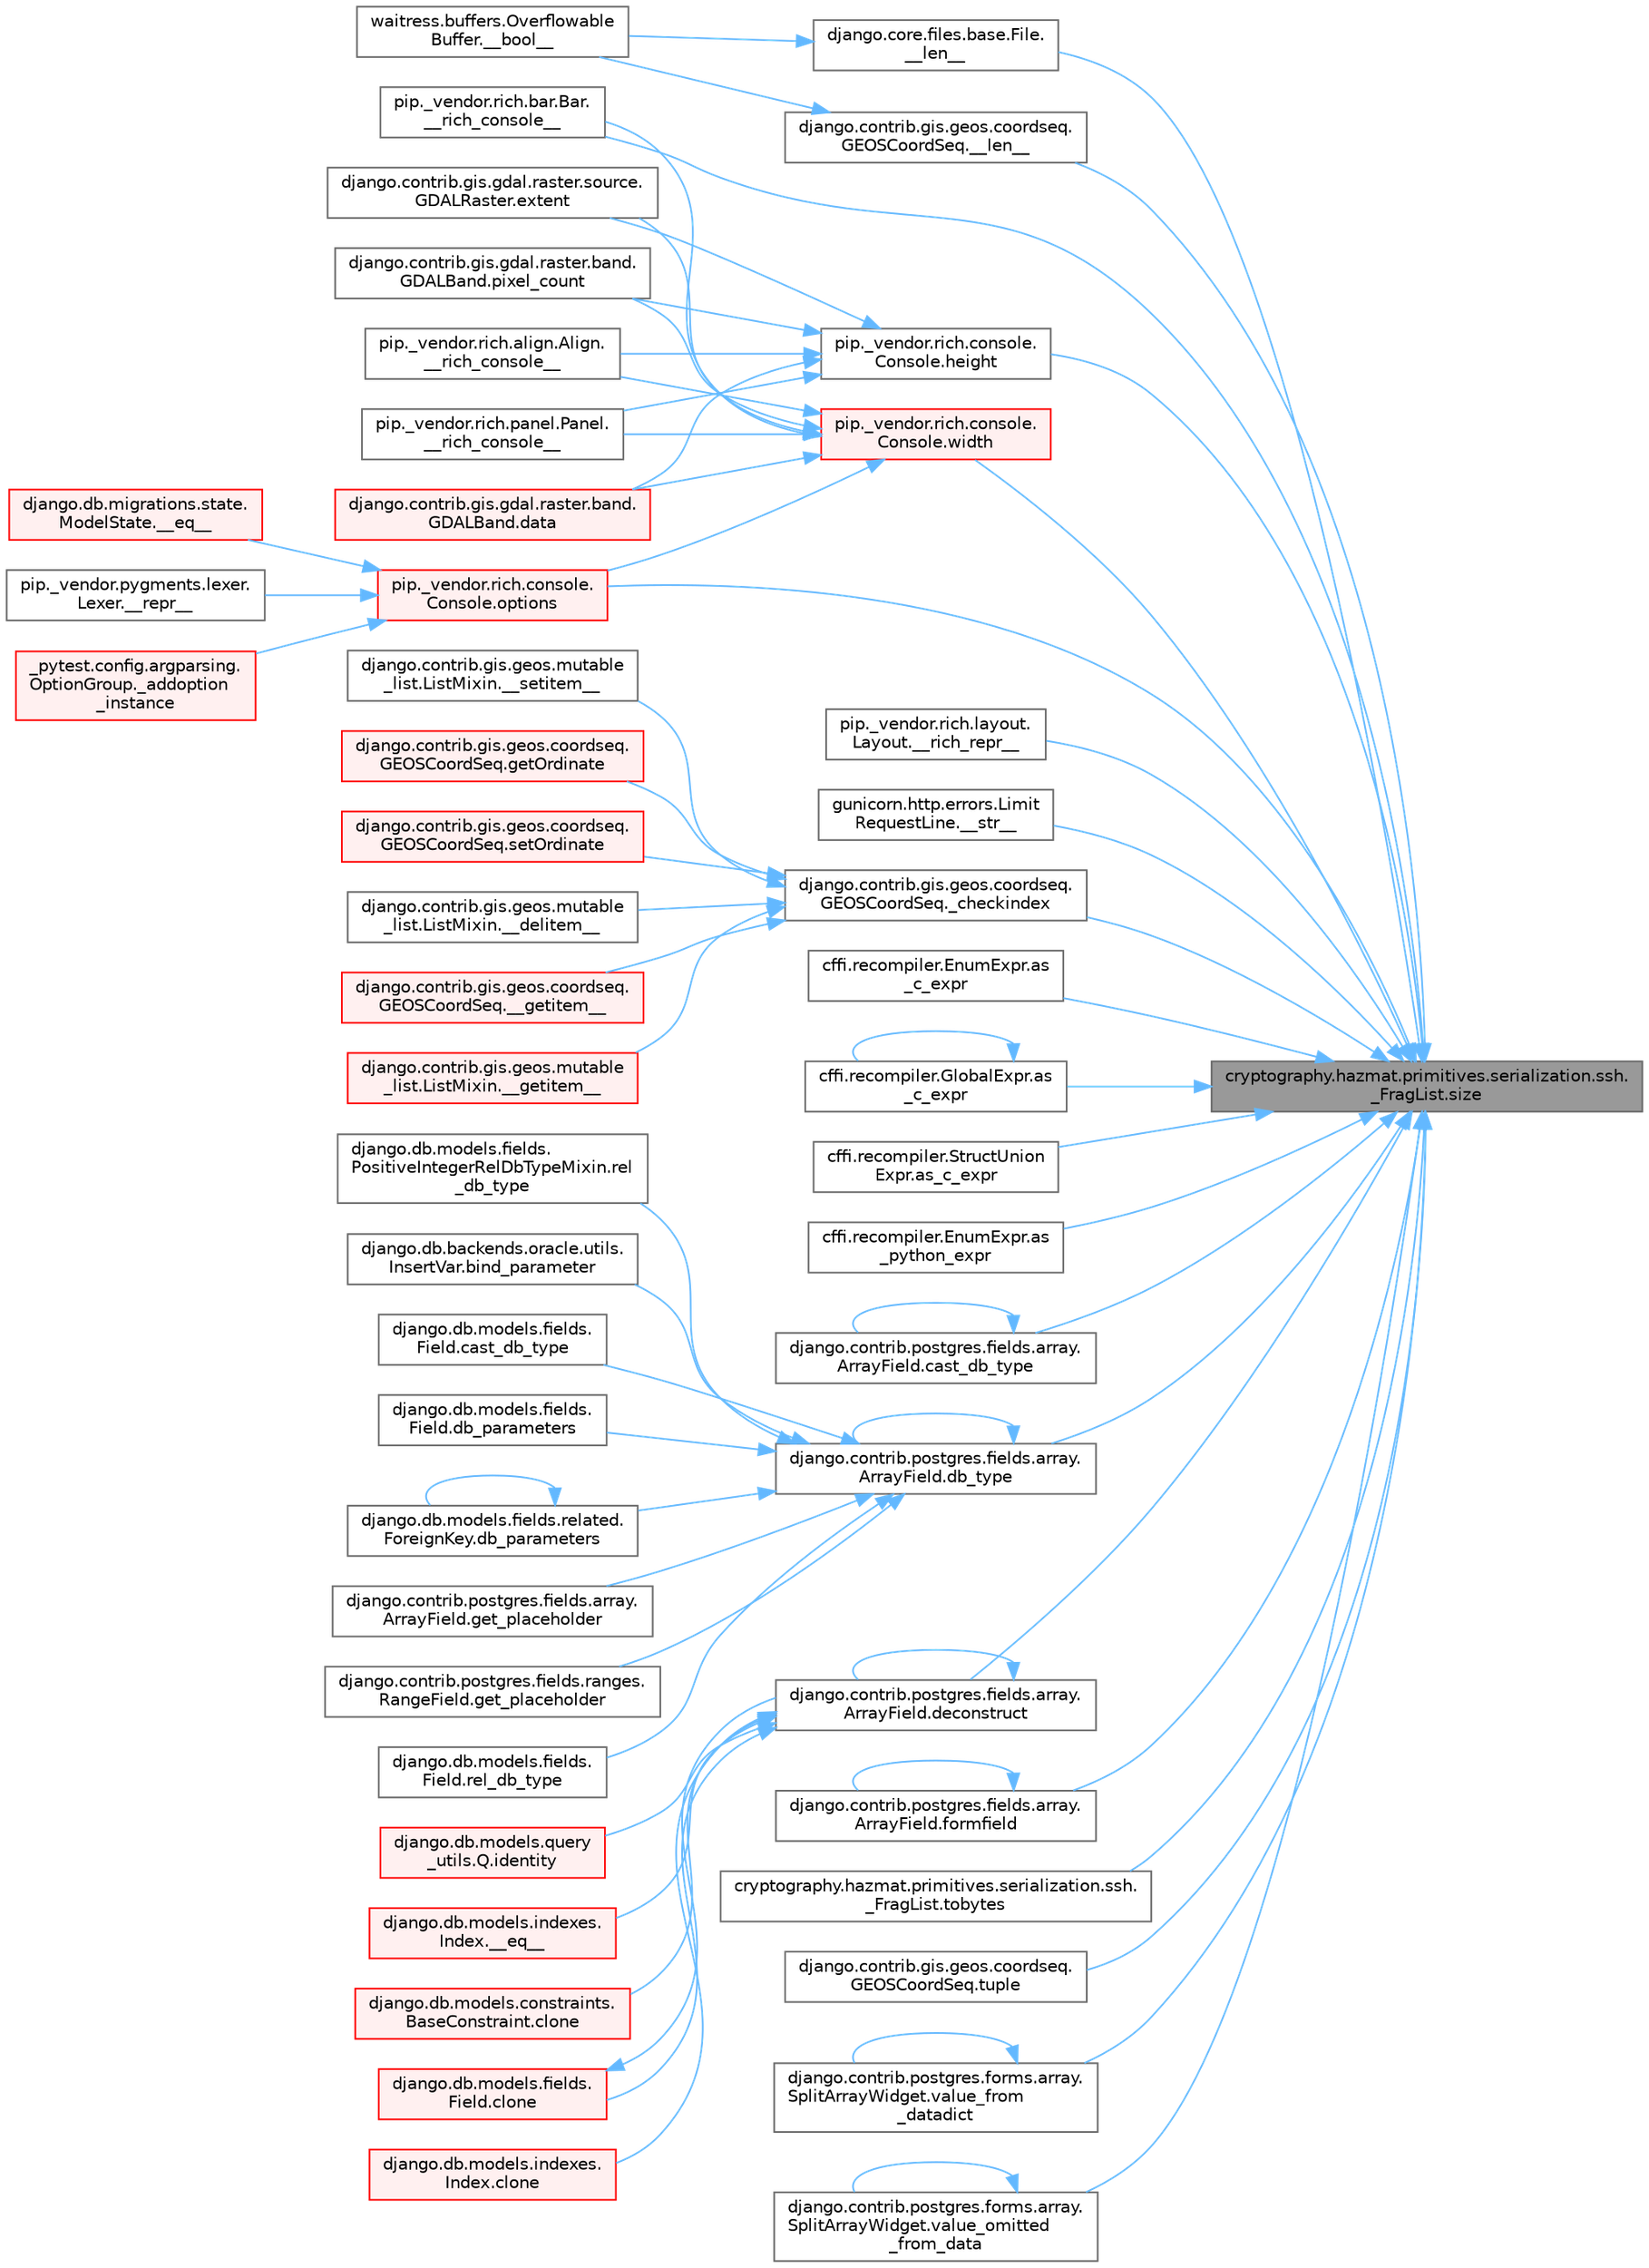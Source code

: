 digraph "cryptography.hazmat.primitives.serialization.ssh._FragList.size"
{
 // LATEX_PDF_SIZE
  bgcolor="transparent";
  edge [fontname=Helvetica,fontsize=10,labelfontname=Helvetica,labelfontsize=10];
  node [fontname=Helvetica,fontsize=10,shape=box,height=0.2,width=0.4];
  rankdir="RL";
  Node1 [id="Node000001",label="cryptography.hazmat.primitives.serialization.ssh.\l_FragList.size",height=0.2,width=0.4,color="gray40", fillcolor="grey60", style="filled", fontcolor="black",tooltip=" "];
  Node1 -> Node2 [id="edge1_Node000001_Node000002",dir="back",color="steelblue1",style="solid",tooltip=" "];
  Node2 [id="Node000002",label="django.contrib.gis.geos.coordseq.\lGEOSCoordSeq.__len__",height=0.2,width=0.4,color="grey40", fillcolor="white", style="filled",URL="$classdjango_1_1contrib_1_1gis_1_1geos_1_1coordseq_1_1_g_e_o_s_coord_seq.html#a4e932b068d423e16515ddb53204b3ead",tooltip=" "];
  Node2 -> Node3 [id="edge2_Node000002_Node000003",dir="back",color="steelblue1",style="solid",tooltip=" "];
  Node3 [id="Node000003",label="waitress.buffers.Overflowable\lBuffer.__bool__",height=0.2,width=0.4,color="grey40", fillcolor="white", style="filled",URL="$classwaitress_1_1buffers_1_1_overflowable_buffer.html#afb6d9eccdeea0e50b91f9281878e017a",tooltip=" "];
  Node1 -> Node4 [id="edge3_Node000001_Node000004",dir="back",color="steelblue1",style="solid",tooltip=" "];
  Node4 [id="Node000004",label="django.core.files.base.File.\l__len__",height=0.2,width=0.4,color="grey40", fillcolor="white", style="filled",URL="$classdjango_1_1core_1_1files_1_1base_1_1_file.html#aaa6fdae9a7805c35f636b1d64c1219b3",tooltip=" "];
  Node4 -> Node3 [id="edge4_Node000004_Node000003",dir="back",color="steelblue1",style="solid",tooltip=" "];
  Node1 -> Node5 [id="edge5_Node000001_Node000005",dir="back",color="steelblue1",style="solid",tooltip=" "];
  Node5 [id="Node000005",label="pip._vendor.rich.bar.Bar.\l__rich_console__",height=0.2,width=0.4,color="grey40", fillcolor="white", style="filled",URL="$classpip_1_1__vendor_1_1rich_1_1bar_1_1_bar.html#a359eaef2ee887a91db40d010b8524723",tooltip=" "];
  Node1 -> Node6 [id="edge6_Node000001_Node000006",dir="back",color="steelblue1",style="solid",tooltip=" "];
  Node6 [id="Node000006",label="pip._vendor.rich.layout.\lLayout.__rich_repr__",height=0.2,width=0.4,color="grey40", fillcolor="white", style="filled",URL="$classpip_1_1__vendor_1_1rich_1_1layout_1_1_layout.html#a83117141b03fbf3a6293c3c67302b084",tooltip=" "];
  Node1 -> Node7 [id="edge7_Node000001_Node000007",dir="back",color="steelblue1",style="solid",tooltip=" "];
  Node7 [id="Node000007",label="gunicorn.http.errors.Limit\lRequestLine.__str__",height=0.2,width=0.4,color="grey40", fillcolor="white", style="filled",URL="$classgunicorn_1_1http_1_1errors_1_1_limit_request_line.html#a415743c98e5cc7a4b45f090cfaf8d93a",tooltip=" "];
  Node1 -> Node8 [id="edge8_Node000001_Node000008",dir="back",color="steelblue1",style="solid",tooltip=" "];
  Node8 [id="Node000008",label="django.contrib.gis.geos.coordseq.\lGEOSCoordSeq._checkindex",height=0.2,width=0.4,color="grey40", fillcolor="white", style="filled",URL="$classdjango_1_1contrib_1_1gis_1_1geos_1_1coordseq_1_1_g_e_o_s_coord_seq.html#a76e93e44dd2aa42a576be1200e364bf4",tooltip=" "];
  Node8 -> Node9 [id="edge9_Node000008_Node000009",dir="back",color="steelblue1",style="solid",tooltip=" "];
  Node9 [id="Node000009",label="django.contrib.gis.geos.mutable\l_list.ListMixin.__delitem__",height=0.2,width=0.4,color="grey40", fillcolor="white", style="filled",URL="$classdjango_1_1contrib_1_1gis_1_1geos_1_1mutable__list_1_1_list_mixin.html#a6e2c10fa9633a2f6cc92a91513b02e0a",tooltip=" "];
  Node8 -> Node10 [id="edge10_Node000008_Node000010",dir="back",color="steelblue1",style="solid",tooltip=" "];
  Node10 [id="Node000010",label="django.contrib.gis.geos.coordseq.\lGEOSCoordSeq.__getitem__",height=0.2,width=0.4,color="red", fillcolor="#FFF0F0", style="filled",URL="$classdjango_1_1contrib_1_1gis_1_1geos_1_1coordseq_1_1_g_e_o_s_coord_seq.html#a6a55c81f7ccf302e658a43dbb8fabd3d",tooltip=" "];
  Node8 -> Node2642 [id="edge11_Node000008_Node002642",dir="back",color="steelblue1",style="solid",tooltip=" "];
  Node2642 [id="Node002642",label="django.contrib.gis.geos.mutable\l_list.ListMixin.__getitem__",height=0.2,width=0.4,color="red", fillcolor="#FFF0F0", style="filled",URL="$classdjango_1_1contrib_1_1gis_1_1geos_1_1mutable__list_1_1_list_mixin.html#aa11905c503bdc6e58d436e164ad45950",tooltip=" "];
  Node8 -> Node3170 [id="edge12_Node000008_Node003170",dir="back",color="steelblue1",style="solid",tooltip=" "];
  Node3170 [id="Node003170",label="django.contrib.gis.geos.mutable\l_list.ListMixin.__setitem__",height=0.2,width=0.4,color="grey40", fillcolor="white", style="filled",URL="$classdjango_1_1contrib_1_1gis_1_1geos_1_1mutable__list_1_1_list_mixin.html#a1293424d910a944704ec35c7a80124e3",tooltip=" "];
  Node8 -> Node3171 [id="edge13_Node000008_Node003171",dir="back",color="steelblue1",style="solid",tooltip=" "];
  Node3171 [id="Node003171",label="django.contrib.gis.geos.coordseq.\lGEOSCoordSeq.getOrdinate",height=0.2,width=0.4,color="red", fillcolor="#FFF0F0", style="filled",URL="$classdjango_1_1contrib_1_1gis_1_1geos_1_1coordseq_1_1_g_e_o_s_coord_seq.html#aa50fc25fde1d1d221479f706408b1a3f",tooltip=" "];
  Node8 -> Node3175 [id="edge14_Node000008_Node003175",dir="back",color="steelblue1",style="solid",tooltip=" "];
  Node3175 [id="Node003175",label="django.contrib.gis.geos.coordseq.\lGEOSCoordSeq.setOrdinate",height=0.2,width=0.4,color="red", fillcolor="#FFF0F0", style="filled",URL="$classdjango_1_1contrib_1_1gis_1_1geos_1_1coordseq_1_1_g_e_o_s_coord_seq.html#ac2db48ea81660f71303c5b821a91f197",tooltip=" "];
  Node1 -> Node1161 [id="edge15_Node000001_Node001161",dir="back",color="steelblue1",style="solid",tooltip=" "];
  Node1161 [id="Node001161",label="cffi.recompiler.EnumExpr.as\l_c_expr",height=0.2,width=0.4,color="grey40", fillcolor="white", style="filled",URL="$classcffi_1_1recompiler_1_1_enum_expr.html#ae05f00f4f0e1e564c6682bcc95b3d424",tooltip=" "];
  Node1 -> Node1163 [id="edge16_Node000001_Node001163",dir="back",color="steelblue1",style="solid",tooltip=" "];
  Node1163 [id="Node001163",label="cffi.recompiler.GlobalExpr.as\l_c_expr",height=0.2,width=0.4,color="grey40", fillcolor="white", style="filled",URL="$classcffi_1_1recompiler_1_1_global_expr.html#aae637b22bd9e45c0afae2bd184781ad1",tooltip=" "];
  Node1163 -> Node1163 [id="edge17_Node001163_Node001163",dir="back",color="steelblue1",style="solid",tooltip=" "];
  Node1 -> Node1164 [id="edge18_Node000001_Node001164",dir="back",color="steelblue1",style="solid",tooltip=" "];
  Node1164 [id="Node001164",label="cffi.recompiler.StructUnion\lExpr.as_c_expr",height=0.2,width=0.4,color="grey40", fillcolor="white", style="filled",URL="$classcffi_1_1recompiler_1_1_struct_union_expr.html#a4fb14315b4b109818c13a9d12783071e",tooltip=" "];
  Node1 -> Node1168 [id="edge19_Node000001_Node001168",dir="back",color="steelblue1",style="solid",tooltip=" "];
  Node1168 [id="Node001168",label="cffi.recompiler.EnumExpr.as\l_python_expr",height=0.2,width=0.4,color="grey40", fillcolor="white", style="filled",URL="$classcffi_1_1recompiler_1_1_enum_expr.html#a7bfdb5d60ed57747bbab2d67d6a1a0e9",tooltip=" "];
  Node1 -> Node1359 [id="edge20_Node000001_Node001359",dir="back",color="steelblue1",style="solid",tooltip=" "];
  Node1359 [id="Node001359",label="django.contrib.postgres.fields.array.\lArrayField.cast_db_type",height=0.2,width=0.4,color="grey40", fillcolor="white", style="filled",URL="$classdjango_1_1contrib_1_1postgres_1_1fields_1_1array_1_1_array_field.html#abfdc41abf0b025cd80460ae03b20c229",tooltip=" "];
  Node1359 -> Node1359 [id="edge21_Node001359_Node001359",dir="back",color="steelblue1",style="solid",tooltip=" "];
  Node1 -> Node1360 [id="edge22_Node000001_Node001360",dir="back",color="steelblue1",style="solid",tooltip=" "];
  Node1360 [id="Node001360",label="django.contrib.postgres.fields.array.\lArrayField.db_type",height=0.2,width=0.4,color="grey40", fillcolor="white", style="filled",URL="$classdjango_1_1contrib_1_1postgres_1_1fields_1_1array_1_1_array_field.html#aea02a1f7d5c0ed9ce23688b422730eed",tooltip=" "];
  Node1360 -> Node1310 [id="edge23_Node001360_Node001310",dir="back",color="steelblue1",style="solid",tooltip=" "];
  Node1310 [id="Node001310",label="django.db.backends.oracle.utils.\lInsertVar.bind_parameter",height=0.2,width=0.4,color="grey40", fillcolor="white", style="filled",URL="$classdjango_1_1db_1_1backends_1_1oracle_1_1utils_1_1_insert_var.html#a6a28fbfb5b953ce33e18cecc2d679ae0",tooltip=" "];
  Node1360 -> Node1305 [id="edge24_Node001360_Node001305",dir="back",color="steelblue1",style="solid",tooltip=" "];
  Node1305 [id="Node001305",label="django.db.models.fields.\lField.cast_db_type",height=0.2,width=0.4,color="grey40", fillcolor="white", style="filled",URL="$classdjango_1_1db_1_1models_1_1fields_1_1_field.html#a1e68c1fb7ad84a2f313ff88c79c9a094",tooltip=" "];
  Node1360 -> Node1307 [id="edge25_Node001360_Node001307",dir="back",color="steelblue1",style="solid",tooltip=" "];
  Node1307 [id="Node001307",label="django.db.models.fields.\lField.db_parameters",height=0.2,width=0.4,color="grey40", fillcolor="white", style="filled",URL="$classdjango_1_1db_1_1models_1_1fields_1_1_field.html#a19d09ceca32fdb237ec7737d9c1c0374",tooltip=" "];
  Node1360 -> Node1308 [id="edge26_Node001360_Node001308",dir="back",color="steelblue1",style="solid",tooltip=" "];
  Node1308 [id="Node001308",label="django.db.models.fields.related.\lForeignKey.db_parameters",height=0.2,width=0.4,color="grey40", fillcolor="white", style="filled",URL="$classdjango_1_1db_1_1models_1_1fields_1_1related_1_1_foreign_key.html#a9bb6e97f2ec3c5d303511a5b8f06f372",tooltip=" "];
  Node1308 -> Node1308 [id="edge27_Node001308_Node001308",dir="back",color="steelblue1",style="solid",tooltip=" "];
  Node1360 -> Node1360 [id="edge28_Node001360_Node001360",dir="back",color="steelblue1",style="solid",tooltip=" "];
  Node1360 -> Node1311 [id="edge29_Node001360_Node001311",dir="back",color="steelblue1",style="solid",tooltip=" "];
  Node1311 [id="Node001311",label="django.contrib.postgres.fields.array.\lArrayField.get_placeholder",height=0.2,width=0.4,color="grey40", fillcolor="white", style="filled",URL="$classdjango_1_1contrib_1_1postgres_1_1fields_1_1array_1_1_array_field.html#ad9cd434b57888afa1eed280bee05e731",tooltip=" "];
  Node1360 -> Node1312 [id="edge30_Node001360_Node001312",dir="back",color="steelblue1",style="solid",tooltip=" "];
  Node1312 [id="Node001312",label="django.contrib.postgres.fields.ranges.\lRangeField.get_placeholder",height=0.2,width=0.4,color="grey40", fillcolor="white", style="filled",URL="$classdjango_1_1contrib_1_1postgres_1_1fields_1_1ranges_1_1_range_field.html#a83b2e6d873b86981d8e9127a47577b23",tooltip=" "];
  Node1360 -> Node1315 [id="edge31_Node001360_Node001315",dir="back",color="steelblue1",style="solid",tooltip=" "];
  Node1315 [id="Node001315",label="django.db.models.fields.\lField.rel_db_type",height=0.2,width=0.4,color="grey40", fillcolor="white", style="filled",URL="$classdjango_1_1db_1_1models_1_1fields_1_1_field.html#a4a4dd7ca21dbe339ae3a8d043d4bb14c",tooltip=" "];
  Node1360 -> Node1316 [id="edge32_Node001360_Node001316",dir="back",color="steelblue1",style="solid",tooltip=" "];
  Node1316 [id="Node001316",label="django.db.models.fields.\lPositiveIntegerRelDbTypeMixin.rel\l_db_type",height=0.2,width=0.4,color="grey40", fillcolor="white", style="filled",URL="$classdjango_1_1db_1_1models_1_1fields_1_1_positive_integer_rel_db_type_mixin.html#adc2e4fd7a7ddc7f72160d59f8743a864",tooltip=" "];
  Node1 -> Node676 [id="edge33_Node000001_Node000676",dir="back",color="steelblue1",style="solid",tooltip=" "];
  Node676 [id="Node000676",label="django.contrib.postgres.fields.array.\lArrayField.deconstruct",height=0.2,width=0.4,color="grey40", fillcolor="white", style="filled",URL="$classdjango_1_1contrib_1_1postgres_1_1fields_1_1array_1_1_array_field.html#a030c65c8cc59007bba984053418f318b",tooltip=" "];
  Node676 -> Node490 [id="edge34_Node000676_Node000490",dir="back",color="steelblue1",style="solid",tooltip=" "];
  Node490 [id="Node000490",label="django.db.models.indexes.\lIndex.__eq__",height=0.2,width=0.4,color="red", fillcolor="#FFF0F0", style="filled",URL="$classdjango_1_1db_1_1models_1_1indexes_1_1_index.html#a610477616672fd35272d94ba513c1496",tooltip=" "];
  Node676 -> Node491 [id="edge35_Node000676_Node000491",dir="back",color="steelblue1",style="solid",tooltip=" "];
  Node491 [id="Node000491",label="django.db.models.constraints.\lBaseConstraint.clone",height=0.2,width=0.4,color="red", fillcolor="#FFF0F0", style="filled",URL="$classdjango_1_1db_1_1models_1_1constraints_1_1_base_constraint.html#a0f02e73d4209006f6317758e83ccf8ac",tooltip=" "];
  Node676 -> Node675 [id="edge36_Node000676_Node000675",dir="back",color="steelblue1",style="solid",tooltip=" "];
  Node675 [id="Node000675",label="django.db.models.fields.\lField.clone",height=0.2,width=0.4,color="red", fillcolor="#FFF0F0", style="filled",URL="$classdjango_1_1db_1_1models_1_1fields_1_1_field.html#aeaf9d4a620ef742dbc6414393f549ee2",tooltip=" "];
  Node675 -> Node676 [id="edge37_Node000675_Node000676",dir="back",color="steelblue1",style="solid",tooltip=" "];
  Node676 -> Node677 [id="edge38_Node000676_Node000677",dir="back",color="steelblue1",style="solid",tooltip=" "];
  Node677 [id="Node000677",label="django.db.models.indexes.\lIndex.clone",height=0.2,width=0.4,color="red", fillcolor="#FFF0F0", style="filled",URL="$classdjango_1_1db_1_1models_1_1indexes_1_1_index.html#aeaccf659cbc1989e539625d16602541e",tooltip=" "];
  Node676 -> Node676 [id="edge39_Node000676_Node000676",dir="back",color="steelblue1",style="solid",tooltip=" "];
  Node676 -> Node696 [id="edge40_Node000676_Node000696",dir="back",color="steelblue1",style="solid",tooltip=" "];
  Node696 [id="Node000696",label="django.db.models.query\l_utils.Q.identity",height=0.2,width=0.4,color="red", fillcolor="#FFF0F0", style="filled",URL="$classdjango_1_1db_1_1models_1_1query__utils_1_1_q.html#a63129a45cd7e8fa8b4789ce076f445a3",tooltip=" "];
  Node1 -> Node1361 [id="edge41_Node000001_Node001361",dir="back",color="steelblue1",style="solid",tooltip=" "];
  Node1361 [id="Node001361",label="django.contrib.postgres.fields.array.\lArrayField.formfield",height=0.2,width=0.4,color="grey40", fillcolor="white", style="filled",URL="$classdjango_1_1contrib_1_1postgres_1_1fields_1_1array_1_1_array_field.html#a64615b10537bc96133ba712f6776f97a",tooltip=" "];
  Node1361 -> Node1361 [id="edge42_Node001361_Node001361",dir="back",color="steelblue1",style="solid",tooltip=" "];
  Node1 -> Node1362 [id="edge43_Node000001_Node001362",dir="back",color="steelblue1",style="solid",tooltip=" "];
  Node1362 [id="Node001362",label="pip._vendor.rich.console.\lConsole.height",height=0.2,width=0.4,color="grey40", fillcolor="white", style="filled",URL="$classpip_1_1__vendor_1_1rich_1_1console_1_1_console.html#adf55ca44bd09a7285363cdfd2a411a53",tooltip=" "];
  Node1362 -> Node101 [id="edge44_Node001362_Node000101",dir="back",color="steelblue1",style="solid",tooltip=" "];
  Node101 [id="Node000101",label="pip._vendor.rich.align.Align.\l__rich_console__",height=0.2,width=0.4,color="grey40", fillcolor="white", style="filled",URL="$classpip_1_1__vendor_1_1rich_1_1align_1_1_align.html#afd4f8994e1355e2c22c2aa1145f0d400",tooltip=" "];
  Node1362 -> Node102 [id="edge45_Node001362_Node000102",dir="back",color="steelblue1",style="solid",tooltip=" "];
  Node102 [id="Node000102",label="pip._vendor.rich.panel.Panel.\l__rich_console__",height=0.2,width=0.4,color="grey40", fillcolor="white", style="filled",URL="$classpip_1_1__vendor_1_1rich_1_1panel_1_1_panel.html#a6c612abd2dc827e0625fba926d709fb6",tooltip=" "];
  Node1362 -> Node103 [id="edge46_Node001362_Node000103",dir="back",color="steelblue1",style="solid",tooltip=" "];
  Node103 [id="Node000103",label="django.contrib.gis.gdal.raster.band.\lGDALBand.data",height=0.2,width=0.4,color="red", fillcolor="#FFF0F0", style="filled",URL="$classdjango_1_1contrib_1_1gis_1_1gdal_1_1raster_1_1band_1_1_g_d_a_l_band.html#a5d37dc4c4d5a50a21b75460e75f9ee4d",tooltip=" "];
  Node1362 -> Node1363 [id="edge47_Node001362_Node001363",dir="back",color="steelblue1",style="solid",tooltip=" "];
  Node1363 [id="Node001363",label="django.contrib.gis.gdal.raster.source.\lGDALRaster.extent",height=0.2,width=0.4,color="grey40", fillcolor="white", style="filled",URL="$classdjango_1_1contrib_1_1gis_1_1gdal_1_1raster_1_1source_1_1_g_d_a_l_raster.html#a6c6ebff33a0400d9a9cee3234c9225d9",tooltip=" "];
  Node1362 -> Node1364 [id="edge48_Node001362_Node001364",dir="back",color="steelblue1",style="solid",tooltip=" "];
  Node1364 [id="Node001364",label="django.contrib.gis.gdal.raster.band.\lGDALBand.pixel_count",height=0.2,width=0.4,color="grey40", fillcolor="white", style="filled",URL="$classdjango_1_1contrib_1_1gis_1_1gdal_1_1raster_1_1band_1_1_g_d_a_l_band.html#a64316e47ff5e837909125e645a674b5d",tooltip=" "];
  Node1 -> Node1365 [id="edge49_Node000001_Node001365",dir="back",color="steelblue1",style="solid",tooltip=" "];
  Node1365 [id="Node001365",label="pip._vendor.rich.console.\lConsole.options",height=0.2,width=0.4,color="red", fillcolor="#FFF0F0", style="filled",URL="$classpip_1_1__vendor_1_1rich_1_1console_1_1_console.html#a41c8efe30ea45a9a4a3f8c34c688fe00",tooltip=" "];
  Node1365 -> Node963 [id="edge50_Node001365_Node000963",dir="back",color="steelblue1",style="solid",tooltip=" "];
  Node963 [id="Node000963",label="django.db.migrations.state.\lModelState.__eq__",height=0.2,width=0.4,color="red", fillcolor="#FFF0F0", style="filled",URL="$classdjango_1_1db_1_1migrations_1_1state_1_1_model_state.html#ae338faa36574cfa53f86dac5ac80176d",tooltip=" "];
  Node1365 -> Node1366 [id="edge51_Node001365_Node001366",dir="back",color="steelblue1",style="solid",tooltip=" "];
  Node1366 [id="Node001366",label="pip._vendor.pygments.lexer.\lLexer.__repr__",height=0.2,width=0.4,color="grey40", fillcolor="white", style="filled",URL="$classpip_1_1__vendor_1_1pygments_1_1lexer_1_1_lexer.html#a01cb8d659bdc8f8b1262ac4f2c227097",tooltip=" "];
  Node1365 -> Node1367 [id="edge52_Node001365_Node001367",dir="back",color="steelblue1",style="solid",tooltip=" "];
  Node1367 [id="Node001367",label="_pytest.config.argparsing.\lOptionGroup._addoption\l_instance",height=0.2,width=0.4,color="red", fillcolor="#FFF0F0", style="filled",URL="$class__pytest_1_1config_1_1argparsing_1_1_option_group.html#ad58bb06684870c5483c49b69f6266dbe",tooltip=" "];
  Node1 -> Node1214 [id="edge53_Node000001_Node001214",dir="back",color="steelblue1",style="solid",tooltip=" "];
  Node1214 [id="Node001214",label="cryptography.hazmat.primitives.serialization.ssh.\l_FragList.tobytes",height=0.2,width=0.4,color="grey40", fillcolor="white", style="filled",URL="$classcryptography_1_1hazmat_1_1primitives_1_1serialization_1_1ssh_1_1___frag_list.html#a195dd4e7c741624829a13af53fa3de38",tooltip=" "];
  Node1 -> Node1473 [id="edge54_Node000001_Node001473",dir="back",color="steelblue1",style="solid",tooltip=" "];
  Node1473 [id="Node001473",label="django.contrib.gis.geos.coordseq.\lGEOSCoordSeq.tuple",height=0.2,width=0.4,color="grey40", fillcolor="white", style="filled",URL="$classdjango_1_1contrib_1_1gis_1_1geos_1_1coordseq_1_1_g_e_o_s_coord_seq.html#a160d75a4b8427d01e6da08b3277fdda9",tooltip=" "];
  Node1 -> Node1474 [id="edge55_Node000001_Node001474",dir="back",color="steelblue1",style="solid",tooltip=" "];
  Node1474 [id="Node001474",label="django.contrib.postgres.forms.array.\lSplitArrayWidget.value_from\l_datadict",height=0.2,width=0.4,color="grey40", fillcolor="white", style="filled",URL="$classdjango_1_1contrib_1_1postgres_1_1forms_1_1array_1_1_split_array_widget.html#a54f54fade0560a40b345a3faa617cabf",tooltip=" "];
  Node1474 -> Node1474 [id="edge56_Node001474_Node001474",dir="back",color="steelblue1",style="solid",tooltip=" "];
  Node1 -> Node1475 [id="edge57_Node000001_Node001475",dir="back",color="steelblue1",style="solid",tooltip=" "];
  Node1475 [id="Node001475",label="django.contrib.postgres.forms.array.\lSplitArrayWidget.value_omitted\l_from_data",height=0.2,width=0.4,color="grey40", fillcolor="white", style="filled",URL="$classdjango_1_1contrib_1_1postgres_1_1forms_1_1array_1_1_split_array_widget.html#a518038474436b1f73cf72b61372552d6",tooltip=" "];
  Node1475 -> Node1475 [id="edge58_Node001475_Node001475",dir="back",color="steelblue1",style="solid",tooltip=" "];
  Node1 -> Node1476 [id="edge59_Node000001_Node001476",dir="back",color="steelblue1",style="solid",tooltip=" "];
  Node1476 [id="Node001476",label="pip._vendor.rich.console.\lConsole.width",height=0.2,width=0.4,color="red", fillcolor="#FFF0F0", style="filled",URL="$classpip_1_1__vendor_1_1rich_1_1console_1_1_console.html#a3163e1b4e2842bc355d0f5c3100ecc08",tooltip=" "];
  Node1476 -> Node101 [id="edge60_Node001476_Node000101",dir="back",color="steelblue1",style="solid",tooltip=" "];
  Node1476 -> Node5 [id="edge61_Node001476_Node000005",dir="back",color="steelblue1",style="solid",tooltip=" "];
  Node1476 -> Node102 [id="edge62_Node001476_Node000102",dir="back",color="steelblue1",style="solid",tooltip=" "];
  Node1476 -> Node103 [id="edge63_Node001476_Node000103",dir="back",color="steelblue1",style="solid",tooltip=" "];
  Node1476 -> Node1363 [id="edge64_Node001476_Node001363",dir="back",color="steelblue1",style="solid",tooltip=" "];
  Node1476 -> Node1365 [id="edge65_Node001476_Node001365",dir="back",color="steelblue1",style="solid",tooltip=" "];
  Node1476 -> Node1364 [id="edge66_Node001476_Node001364",dir="back",color="steelblue1",style="solid",tooltip=" "];
}
